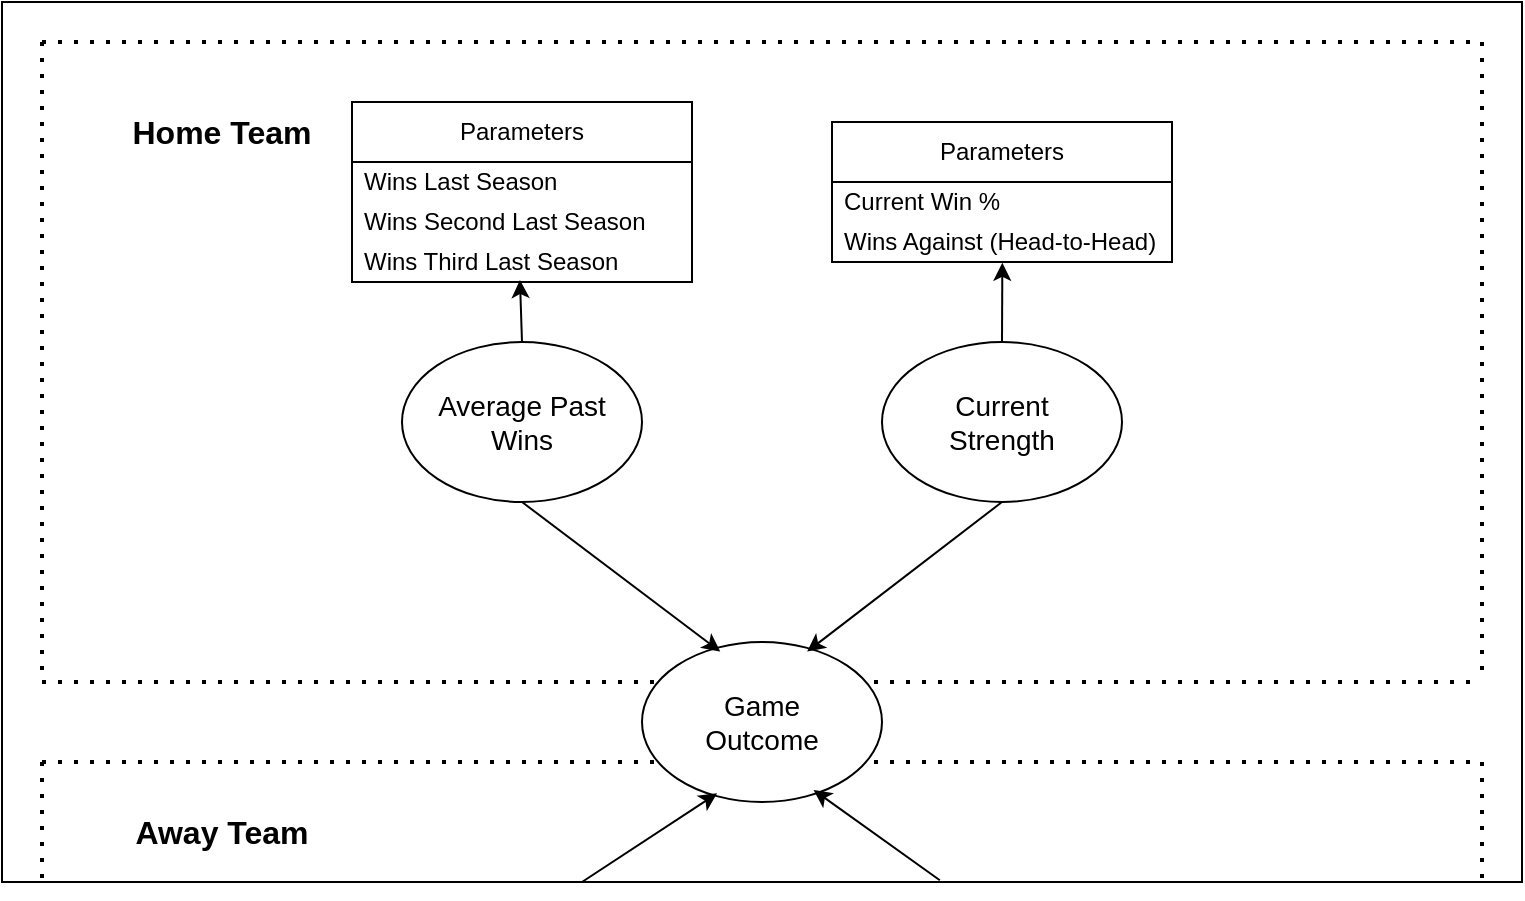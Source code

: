 <mxfile version="26.2.13">
  <diagram name="Page-1" id="BbA1T3SjbCqhhfl8h1EJ">
    <mxGraphModel dx="1190" dy="626" grid="1" gridSize="10" guides="1" tooltips="1" connect="1" arrows="1" fold="1" page="1" pageScale="1" pageWidth="450" pageHeight="500" background="none" math="0" shadow="0">
      <root>
        <mxCell id="0" />
        <mxCell id="1" parent="0" />
        <mxCell id="ur2AvoEmHNOuIayLEwYA-41" value="" style="rounded=0;whiteSpace=wrap;html=1;" parent="1" vertex="1">
          <mxGeometry x="80" width="760" height="440" as="geometry" />
        </mxCell>
        <mxCell id="ur2AvoEmHNOuIayLEwYA-29" value="" style="endArrow=none;dashed=1;html=1;dashPattern=1 3;strokeWidth=2;rounded=0;" parent="1" edge="1">
          <mxGeometry width="50" height="50" relative="1" as="geometry">
            <mxPoint x="100" y="380" as="sourcePoint" />
            <mxPoint x="820" y="380" as="targetPoint" />
          </mxGeometry>
        </mxCell>
        <mxCell id="ur2AvoEmHNOuIayLEwYA-24" value="" style="endArrow=none;dashed=1;html=1;dashPattern=1 3;strokeWidth=2;rounded=0;" parent="1" edge="1">
          <mxGeometry width="50" height="50" relative="1" as="geometry">
            <mxPoint x="100" y="340" as="sourcePoint" />
            <mxPoint x="820" y="340" as="targetPoint" />
          </mxGeometry>
        </mxCell>
        <mxCell id="ur2AvoEmHNOuIayLEwYA-5" value="" style="ellipse;whiteSpace=wrap;html=1;" parent="1" vertex="1">
          <mxGeometry x="280" y="170" width="120" height="80" as="geometry" />
        </mxCell>
        <mxCell id="ur2AvoEmHNOuIayLEwYA-6" value="&lt;font style=&quot;font-size: 14px;&quot;&gt;Average Past Wins&lt;/font&gt;" style="text;html=1;align=center;verticalAlign=middle;whiteSpace=wrap;rounded=0;" parent="1" vertex="1">
          <mxGeometry x="290" y="195" width="100" height="30" as="geometry" />
        </mxCell>
        <mxCell id="ur2AvoEmHNOuIayLEwYA-11" value="" style="ellipse;whiteSpace=wrap;html=1;" parent="1" vertex="1">
          <mxGeometry x="520" y="170" width="120" height="80" as="geometry" />
        </mxCell>
        <mxCell id="ur2AvoEmHNOuIayLEwYA-12" value="&lt;span style=&quot;font-size: 14px;&quot;&gt;Current Strength&lt;/span&gt;" style="text;html=1;align=center;verticalAlign=middle;whiteSpace=wrap;rounded=0;" parent="1" vertex="1">
          <mxGeometry x="530" y="195" width="100" height="30" as="geometry" />
        </mxCell>
        <mxCell id="ur2AvoEmHNOuIayLEwYA-15" value="" style="ellipse;whiteSpace=wrap;html=1;" parent="1" vertex="1">
          <mxGeometry x="400" y="320" width="120" height="80" as="geometry" />
        </mxCell>
        <mxCell id="ur2AvoEmHNOuIayLEwYA-16" value="&lt;span style=&quot;font-size: 14px;&quot;&gt;Game Outcome&lt;/span&gt;" style="text;html=1;align=center;verticalAlign=middle;whiteSpace=wrap;rounded=0;" parent="1" vertex="1">
          <mxGeometry x="410" y="345" width="100" height="30" as="geometry" />
        </mxCell>
        <mxCell id="ur2AvoEmHNOuIayLEwYA-21" value="" style="endArrow=classic;html=1;rounded=0;exitX=0.5;exitY=1;exitDx=0;exitDy=0;entryX=0.326;entryY=0.06;entryDx=0;entryDy=0;entryPerimeter=0;" parent="1" source="ur2AvoEmHNOuIayLEwYA-5" target="ur2AvoEmHNOuIayLEwYA-15" edge="1">
          <mxGeometry width="50" height="50" relative="1" as="geometry">
            <mxPoint x="460" y="310" as="sourcePoint" />
            <mxPoint x="510" y="260" as="targetPoint" />
          </mxGeometry>
        </mxCell>
        <mxCell id="ur2AvoEmHNOuIayLEwYA-22" value="" style="endArrow=classic;html=1;rounded=0;exitX=0.5;exitY=1;exitDx=0;exitDy=0;entryX=0.688;entryY=0.06;entryDx=0;entryDy=0;entryPerimeter=0;" parent="1" source="ur2AvoEmHNOuIayLEwYA-11" target="ur2AvoEmHNOuIayLEwYA-15" edge="1">
          <mxGeometry width="50" height="50" relative="1" as="geometry">
            <mxPoint x="460" y="310" as="sourcePoint" />
            <mxPoint x="510" y="260" as="targetPoint" />
          </mxGeometry>
        </mxCell>
        <mxCell id="ur2AvoEmHNOuIayLEwYA-25" value="" style="endArrow=none;dashed=1;html=1;dashPattern=1 3;strokeWidth=2;rounded=0;" parent="1" edge="1">
          <mxGeometry width="50" height="50" relative="1" as="geometry">
            <mxPoint x="100" y="20" as="sourcePoint" />
            <mxPoint x="820" y="20" as="targetPoint" />
          </mxGeometry>
        </mxCell>
        <mxCell id="ur2AvoEmHNOuIayLEwYA-26" value="" style="endArrow=none;dashed=1;html=1;dashPattern=1 3;strokeWidth=2;rounded=0;" parent="1" edge="1">
          <mxGeometry width="50" height="50" relative="1" as="geometry">
            <mxPoint x="100" y="20" as="sourcePoint" />
            <mxPoint x="100" y="340" as="targetPoint" />
          </mxGeometry>
        </mxCell>
        <mxCell id="ur2AvoEmHNOuIayLEwYA-27" value="" style="endArrow=none;dashed=1;html=1;dashPattern=1 3;strokeWidth=2;rounded=0;" parent="1" edge="1">
          <mxGeometry width="50" height="50" relative="1" as="geometry">
            <mxPoint x="820" y="20" as="sourcePoint" />
            <mxPoint x="820" y="340" as="targetPoint" />
          </mxGeometry>
        </mxCell>
        <mxCell id="ur2AvoEmHNOuIayLEwYA-28" value="&lt;font style=&quot;font-size: 16px;&quot;&gt;&lt;b&gt;Home Team&lt;/b&gt;&lt;/font&gt;" style="text;html=1;align=center;verticalAlign=middle;whiteSpace=wrap;rounded=0;" parent="1" vertex="1">
          <mxGeometry x="130" y="50" width="120" height="30" as="geometry" />
        </mxCell>
        <mxCell id="ur2AvoEmHNOuIayLEwYA-30" value="" style="endArrow=none;dashed=1;html=1;dashPattern=1 3;strokeWidth=2;rounded=0;" parent="1" edge="1">
          <mxGeometry width="50" height="50" relative="1" as="geometry">
            <mxPoint x="100" y="380" as="sourcePoint" />
            <mxPoint x="100" y="440" as="targetPoint" />
          </mxGeometry>
        </mxCell>
        <mxCell id="ur2AvoEmHNOuIayLEwYA-31" value="" style="endArrow=none;dashed=1;html=1;dashPattern=1 3;strokeWidth=2;rounded=0;" parent="1" edge="1">
          <mxGeometry width="50" height="50" relative="1" as="geometry">
            <mxPoint x="820" y="380" as="sourcePoint" />
            <mxPoint x="820" y="440" as="targetPoint" />
          </mxGeometry>
        </mxCell>
        <mxCell id="ur2AvoEmHNOuIayLEwYA-32" value="&lt;font style=&quot;font-size: 16px;&quot;&gt;&lt;b&gt;Away Team&lt;/b&gt;&lt;/font&gt;" style="text;html=1;align=center;verticalAlign=middle;whiteSpace=wrap;rounded=0;" parent="1" vertex="1">
          <mxGeometry x="130" y="400" width="120" height="30" as="geometry" />
        </mxCell>
        <mxCell id="ur2AvoEmHNOuIayLEwYA-36" value="" style="endArrow=classic;html=1;rounded=0;entryX=0.715;entryY=0.925;entryDx=0;entryDy=0;entryPerimeter=0;exitX=0.617;exitY=0.998;exitDx=0;exitDy=0;exitPerimeter=0;" parent="1" target="ur2AvoEmHNOuIayLEwYA-15" edge="1" source="ur2AvoEmHNOuIayLEwYA-41">
          <mxGeometry width="50" height="50" relative="1" as="geometry">
            <mxPoint x="560" y="440" as="sourcePoint" />
            <mxPoint x="500" y="410" as="targetPoint" />
          </mxGeometry>
        </mxCell>
        <mxCell id="ur2AvoEmHNOuIayLEwYA-38" value="" style="endArrow=classic;html=1;rounded=0;entryX=0.313;entryY=0.946;entryDx=0;entryDy=0;entryPerimeter=0;" parent="1" target="ur2AvoEmHNOuIayLEwYA-15" edge="1">
          <mxGeometry width="50" height="50" relative="1" as="geometry">
            <mxPoint x="370" y="440" as="sourcePoint" />
            <mxPoint x="430" y="410" as="targetPoint" />
          </mxGeometry>
        </mxCell>
        <mxCell id="t-DmeBNSrvYt_Hhn1wCg-1" value="Parameters" style="swimlane;fontStyle=0;childLayout=stackLayout;horizontal=1;startSize=30;horizontalStack=0;resizeParent=1;resizeParentMax=0;resizeLast=0;collapsible=1;marginBottom=0;whiteSpace=wrap;html=1;" vertex="1" parent="1">
          <mxGeometry x="255" y="50" width="170" height="90" as="geometry">
            <mxRectangle x="260" y="30" width="100" height="30" as="alternateBounds" />
          </mxGeometry>
        </mxCell>
        <mxCell id="t-DmeBNSrvYt_Hhn1wCg-2" value="Wins Last Season" style="text;strokeColor=none;fillColor=none;align=left;verticalAlign=middle;spacingLeft=4;spacingRight=4;overflow=hidden;points=[[0,0.5],[1,0.5]];portConstraint=eastwest;rotatable=0;whiteSpace=wrap;html=1;" vertex="1" parent="t-DmeBNSrvYt_Hhn1wCg-1">
          <mxGeometry y="30" width="170" height="20" as="geometry" />
        </mxCell>
        <mxCell id="t-DmeBNSrvYt_Hhn1wCg-3" value="Wins Second Last Season" style="text;strokeColor=none;fillColor=none;align=left;verticalAlign=middle;spacingLeft=4;spacingRight=4;overflow=hidden;points=[[0,0.5],[1,0.5]];portConstraint=eastwest;rotatable=0;whiteSpace=wrap;html=1;" vertex="1" parent="t-DmeBNSrvYt_Hhn1wCg-1">
          <mxGeometry y="50" width="170" height="20" as="geometry" />
        </mxCell>
        <mxCell id="t-DmeBNSrvYt_Hhn1wCg-4" value="Wins Third Last Season" style="text;strokeColor=none;fillColor=none;align=left;verticalAlign=middle;spacingLeft=4;spacingRight=4;overflow=hidden;points=[[0,0.5],[1,0.5]];portConstraint=eastwest;rotatable=0;whiteSpace=wrap;html=1;" vertex="1" parent="t-DmeBNSrvYt_Hhn1wCg-1">
          <mxGeometry y="70" width="170" height="20" as="geometry" />
        </mxCell>
        <mxCell id="t-DmeBNSrvYt_Hhn1wCg-5" value="Parameters" style="swimlane;fontStyle=0;childLayout=stackLayout;horizontal=1;startSize=30;horizontalStack=0;resizeParent=1;resizeParentMax=0;resizeLast=0;collapsible=1;marginBottom=0;whiteSpace=wrap;html=1;" vertex="1" parent="1">
          <mxGeometry x="495" y="60" width="170" height="70" as="geometry">
            <mxRectangle x="260" y="30" width="100" height="30" as="alternateBounds" />
          </mxGeometry>
        </mxCell>
        <mxCell id="t-DmeBNSrvYt_Hhn1wCg-6" value="Current Win %" style="text;strokeColor=none;fillColor=none;align=left;verticalAlign=middle;spacingLeft=4;spacingRight=4;overflow=hidden;points=[[0,0.5],[1,0.5]];portConstraint=eastwest;rotatable=0;whiteSpace=wrap;html=1;" vertex="1" parent="t-DmeBNSrvYt_Hhn1wCg-5">
          <mxGeometry y="30" width="170" height="20" as="geometry" />
        </mxCell>
        <mxCell id="t-DmeBNSrvYt_Hhn1wCg-7" value="Wins Against (Head-to-Head)" style="text;strokeColor=none;fillColor=none;align=left;verticalAlign=middle;spacingLeft=4;spacingRight=4;overflow=hidden;points=[[0,0.5],[1,0.5]];portConstraint=eastwest;rotatable=0;whiteSpace=wrap;html=1;" vertex="1" parent="t-DmeBNSrvYt_Hhn1wCg-5">
          <mxGeometry y="50" width="170" height="20" as="geometry" />
        </mxCell>
        <mxCell id="t-DmeBNSrvYt_Hhn1wCg-9" value="" style="endArrow=classic;html=1;rounded=0;exitX=0.5;exitY=0;exitDx=0;exitDy=0;entryX=0.494;entryY=0.95;entryDx=0;entryDy=0;entryPerimeter=0;" edge="1" parent="1" source="ur2AvoEmHNOuIayLEwYA-5" target="t-DmeBNSrvYt_Hhn1wCg-4">
          <mxGeometry width="50" height="50" relative="1" as="geometry">
            <mxPoint x="430" y="310" as="sourcePoint" />
            <mxPoint x="480" y="260" as="targetPoint" />
          </mxGeometry>
        </mxCell>
        <mxCell id="t-DmeBNSrvYt_Hhn1wCg-10" value="" style="endArrow=classic;html=1;rounded=0;exitX=0.5;exitY=0;exitDx=0;exitDy=0;entryX=0.501;entryY=1.02;entryDx=0;entryDy=0;entryPerimeter=0;" edge="1" parent="1" source="ur2AvoEmHNOuIayLEwYA-11" target="t-DmeBNSrvYt_Hhn1wCg-7">
          <mxGeometry width="50" height="50" relative="1" as="geometry">
            <mxPoint x="430" y="310" as="sourcePoint" />
            <mxPoint x="600" y="150" as="targetPoint" />
          </mxGeometry>
        </mxCell>
      </root>
    </mxGraphModel>
  </diagram>
</mxfile>
